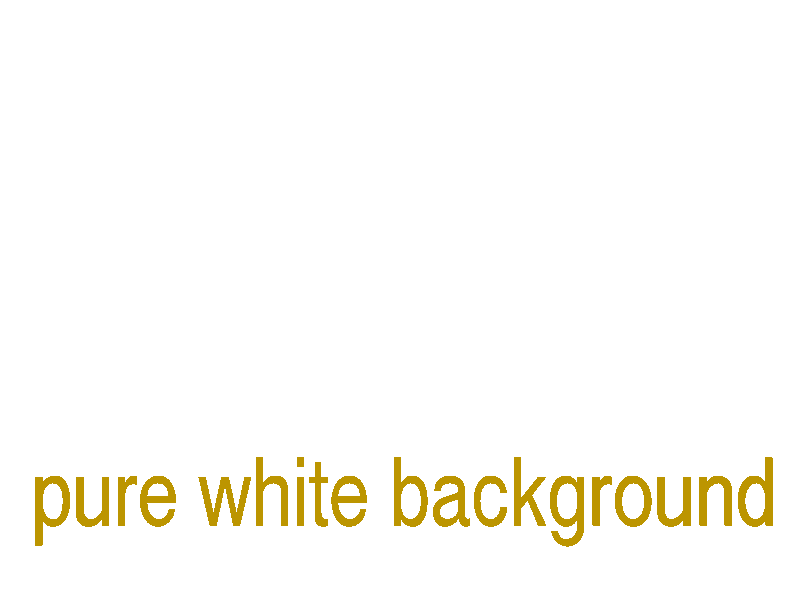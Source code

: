 // POV-Ray 3.7 Scene File " ... .pov"
// author:  ...
// date:    ...
//--------------------------------------------------------------------------
#version 3.7;
global_settings{ assumed_gamma 1.0 }
#default{ finish{ ambient 0.1 diffuse 0.9 }} 
//--------------------------------------------------------------------------
#include "colors.inc"
#include "textures.inc"
#include "glass.inc"
#include "metals.inc"
#include "golds.inc"
#include "stones.inc"
#include "woods.inc"
#include "shapes.inc"
#include "shapes2.inc"
#include "functions.inc"
#include "math.inc"
#include "transforms.inc"
//--------------------------------------------------------------------------
// camera ------------------------------------------------------------------
#declare Camera_0 = camera {/*ultra_wide_angle*/ angle 75      // front view
                            location  <0.0 , 1.0 ,-3.0>
                            right     x*image_width/image_height
                            look_at   <0.0 , 1.0 , 0.0>}
#declare Camera_1 = camera {/*ultra_wide_angle*/ angle 90   // diagonal view
                            location  <2.0 , 2.5 ,-3.0>
                            right     x*image_width/image_height
                            look_at   <0.0 , 1.0 , 0.0>}
#declare Camera_2 = camera {/*ultra_wide_angle*/ angle 90  //right side view
                            location  <3.0 , 1.0 , 0.0>
                            right     x*image_width/image_height
                            look_at   <0.0 , 1.0 , 0.0>}
#declare Camera_3 = camera {/*ultra_wide_angle*/ angle 90        // top view
                            location  <0.0 , 3.0 ,-0.001>
                            right     x*image_width/image_height
                            look_at   <0.0 , 1.0 , 0.0>}
camera{Camera_0}
// sun ---------------------------------------------------------------------
light_source{< -3000, 3000, -3000> color White}
// sky ---------------------------------------------------------------------
sky_sphere { pigment { color rgb <1.0,1.0,1.0>} 
          
           } //end of skysphere
// ground ------------------------------------------------------------------
/*
plane{ <0,1,0>, 0 
       texture{ pigment{ color rgb <0.7,0.5,0.3>}
              //normal { bumps 0.75 scale 0.025}
                finish { phong 0.1}
              } // end of texture
     } // end of plane
*/
//--------------------------------------------------------------------------
//---------------------------- objects in scene ----------------------------
//--------------------------------------------------------------------------
#local Font_Name = "cyrvetic.ttf" 

text { ttf Font_Name, "pure white background", 0.02, 0.0 // thickness, offset
       texture{ pigment{ color rgb<1,0.6,0>*0.5 } 
                finish { phong 0.1 }
              } // end of texture

       scale<1,1.25,1>*0.43
       translate<-2.10,-0.30,0.00 >
      } // end of text object ---------------------------------------------


